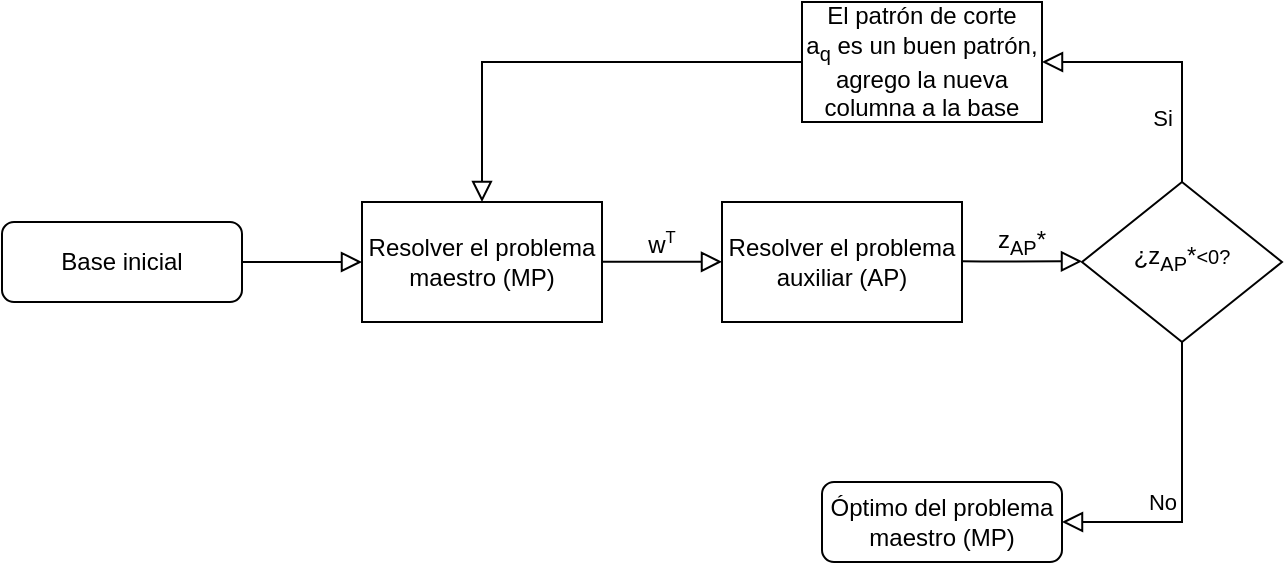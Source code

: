 <mxfile version="15.3.8" type="github">
  <diagram id="C5RBs43oDa-KdzZeNtuy" name="Page-1">
    <mxGraphModel dx="1208" dy="523" grid="1" gridSize="10" guides="1" tooltips="1" connect="1" arrows="1" fold="1" page="1" pageScale="1" pageWidth="827" pageHeight="1169" math="0" shadow="0">
      <root>
        <mxCell id="WIyWlLk6GJQsqaUBKTNV-0" />
        <mxCell id="WIyWlLk6GJQsqaUBKTNV-1" parent="WIyWlLk6GJQsqaUBKTNV-0" />
        <mxCell id="WIyWlLk6GJQsqaUBKTNV-3" value="Base inicial" style="rounded=1;whiteSpace=wrap;html=1;fontSize=12;glass=0;strokeWidth=1;shadow=0;" parent="WIyWlLk6GJQsqaUBKTNV-1" vertex="1">
          <mxGeometry x="160" y="250" width="120" height="40" as="geometry" />
        </mxCell>
        <mxCell id="WIyWlLk6GJQsqaUBKTNV-5" value="No" style="edgeStyle=orthogonalEdgeStyle;rounded=0;html=1;jettySize=auto;orthogonalLoop=1;fontSize=11;endArrow=block;endFill=0;endSize=8;strokeWidth=1;shadow=0;labelBackgroundColor=none;exitX=0.5;exitY=1;exitDx=0;exitDy=0;entryX=1;entryY=0.5;entryDx=0;entryDy=0;" parent="WIyWlLk6GJQsqaUBKTNV-1" source="B0qHeAkYq7vbbWFBi63A-9" target="WIyWlLk6GJQsqaUBKTNV-7" edge="1">
          <mxGeometry x="0.333" y="-10" relative="1" as="geometry">
            <mxPoint as="offset" />
            <mxPoint x="700" y="370" as="targetPoint" />
            <Array as="points">
              <mxPoint x="750" y="400" />
            </Array>
          </mxGeometry>
        </mxCell>
        <mxCell id="WIyWlLk6GJQsqaUBKTNV-7" value="Óptimo del problema maestro (MP)" style="rounded=1;whiteSpace=wrap;html=1;fontSize=12;glass=0;strokeWidth=1;shadow=0;" parent="WIyWlLk6GJQsqaUBKTNV-1" vertex="1">
          <mxGeometry x="570" y="380" width="120" height="40" as="geometry" />
        </mxCell>
        <mxCell id="B0qHeAkYq7vbbWFBi63A-0" value="Resolver el problema maestro (MP)" style="rounded=0;whiteSpace=wrap;html=1;" vertex="1" parent="WIyWlLk6GJQsqaUBKTNV-1">
          <mxGeometry x="340" y="240" width="120" height="60" as="geometry" />
        </mxCell>
        <mxCell id="B0qHeAkYq7vbbWFBi63A-1" value="Resolver el problema auxiliar (AP)" style="rounded=0;whiteSpace=wrap;html=1;" vertex="1" parent="WIyWlLk6GJQsqaUBKTNV-1">
          <mxGeometry x="520" y="240" width="120" height="60" as="geometry" />
        </mxCell>
        <mxCell id="B0qHeAkYq7vbbWFBi63A-2" value="" style="rounded=0;html=1;jettySize=auto;orthogonalLoop=1;fontSize=11;endArrow=block;endFill=0;endSize=8;strokeWidth=1;shadow=0;labelBackgroundColor=none;edgeStyle=orthogonalEdgeStyle;exitX=1;exitY=0.5;exitDx=0;exitDy=0;entryX=0;entryY=0.5;entryDx=0;entryDy=0;" edge="1" parent="WIyWlLk6GJQsqaUBKTNV-1" source="WIyWlLk6GJQsqaUBKTNV-3" target="B0qHeAkYq7vbbWFBi63A-0">
          <mxGeometry relative="1" as="geometry">
            <mxPoint x="230" y="300" as="sourcePoint" />
            <mxPoint x="230" y="350" as="targetPoint" />
            <Array as="points">
              <mxPoint x="290" y="270" />
              <mxPoint x="290" y="270" />
            </Array>
          </mxGeometry>
        </mxCell>
        <mxCell id="B0qHeAkYq7vbbWFBi63A-3" value="" style="rounded=0;html=1;jettySize=auto;orthogonalLoop=1;fontSize=11;endArrow=block;endFill=0;endSize=8;strokeWidth=1;shadow=0;labelBackgroundColor=none;edgeStyle=orthogonalEdgeStyle;exitX=1;exitY=0.5;exitDx=0;exitDy=0;entryX=0;entryY=0.5;entryDx=0;entryDy=0;" edge="1" parent="WIyWlLk6GJQsqaUBKTNV-1">
          <mxGeometry relative="1" as="geometry">
            <mxPoint x="460" y="269.88" as="sourcePoint" />
            <mxPoint x="520" y="269.88" as="targetPoint" />
            <Array as="points">
              <mxPoint x="470" y="269.88" />
              <mxPoint x="470" y="269.88" />
            </Array>
          </mxGeometry>
        </mxCell>
        <mxCell id="B0qHeAkYq7vbbWFBi63A-4" value="w&lt;span style=&quot;font-size: 10px&quot;&gt;&lt;sup&gt;T&lt;/sup&gt;&lt;/span&gt;" style="text;html=1;strokeColor=none;fillColor=none;align=center;verticalAlign=middle;whiteSpace=wrap;rounded=0;" vertex="1" parent="WIyWlLk6GJQsqaUBKTNV-1">
          <mxGeometry x="470" y="250" width="40" height="20" as="geometry" />
        </mxCell>
        <mxCell id="B0qHeAkYq7vbbWFBi63A-6" value="" style="rounded=0;html=1;jettySize=auto;orthogonalLoop=1;fontSize=11;endArrow=block;endFill=0;endSize=8;strokeWidth=1;shadow=0;labelBackgroundColor=none;edgeStyle=orthogonalEdgeStyle;exitX=1;exitY=0.5;exitDx=0;exitDy=0;entryX=0;entryY=0.5;entryDx=0;entryDy=0;" edge="1" parent="WIyWlLk6GJQsqaUBKTNV-1">
          <mxGeometry relative="1" as="geometry">
            <mxPoint x="640" y="269.67" as="sourcePoint" />
            <mxPoint x="700" y="269.67" as="targetPoint" />
            <Array as="points">
              <mxPoint x="650" y="269.67" />
              <mxPoint x="650" y="269.67" />
            </Array>
          </mxGeometry>
        </mxCell>
        <mxCell id="B0qHeAkYq7vbbWFBi63A-7" value="z&lt;sub&gt;AP&lt;/sub&gt;*" style="text;html=1;strokeColor=none;fillColor=none;align=center;verticalAlign=middle;whiteSpace=wrap;rounded=0;" vertex="1" parent="WIyWlLk6GJQsqaUBKTNV-1">
          <mxGeometry x="650" y="250" width="40" height="20" as="geometry" />
        </mxCell>
        <mxCell id="B0qHeAkYq7vbbWFBi63A-9" value="¿z&lt;sub&gt;AP&lt;/sub&gt;*&lt;span style=&quot;font-size: 10px&quot;&gt;&amp;lt;0?&lt;/span&gt;" style="rhombus;whiteSpace=wrap;html=1;shadow=0;fontFamily=Helvetica;fontSize=12;align=center;strokeWidth=1;spacing=6;spacingTop=-4;" vertex="1" parent="WIyWlLk6GJQsqaUBKTNV-1">
          <mxGeometry x="700" y="230" width="100" height="80" as="geometry" />
        </mxCell>
        <mxCell id="B0qHeAkYq7vbbWFBi63A-10" value="Si" style="edgeStyle=orthogonalEdgeStyle;rounded=0;html=1;jettySize=auto;orthogonalLoop=1;fontSize=11;endArrow=block;endFill=0;endSize=8;strokeWidth=1;shadow=0;labelBackgroundColor=none;exitX=0.5;exitY=0;exitDx=0;exitDy=0;" edge="1" parent="WIyWlLk6GJQsqaUBKTNV-1" source="B0qHeAkYq7vbbWFBi63A-9">
          <mxGeometry x="-0.501" y="10" relative="1" as="geometry">
            <mxPoint as="offset" />
            <mxPoint x="680.03" y="130" as="sourcePoint" />
            <mxPoint x="680" y="170" as="targetPoint" />
            <Array as="points">
              <mxPoint x="750" y="170" />
            </Array>
          </mxGeometry>
        </mxCell>
        <mxCell id="B0qHeAkYq7vbbWFBi63A-12" value="El patrón de corte a&lt;sub&gt;q&lt;/sub&gt;&amp;nbsp;es un buen patrón, agrego la nueva columna a la base" style="rounded=0;whiteSpace=wrap;html=1;" vertex="1" parent="WIyWlLk6GJQsqaUBKTNV-1">
          <mxGeometry x="560" y="140" width="120" height="60" as="geometry" />
        </mxCell>
        <mxCell id="B0qHeAkYq7vbbWFBi63A-13" value="" style="rounded=0;html=1;jettySize=auto;orthogonalLoop=1;fontSize=11;endArrow=block;endFill=0;endSize=8;strokeWidth=1;shadow=0;labelBackgroundColor=none;edgeStyle=orthogonalEdgeStyle;exitX=0;exitY=0.5;exitDx=0;exitDy=0;entryX=0.5;entryY=0;entryDx=0;entryDy=0;" edge="1" parent="WIyWlLk6GJQsqaUBKTNV-1" source="B0qHeAkYq7vbbWFBi63A-12" target="B0qHeAkYq7vbbWFBi63A-0">
          <mxGeometry relative="1" as="geometry">
            <mxPoint x="460" y="120" as="sourcePoint" />
            <mxPoint x="460" y="170" as="targetPoint" />
            <Array as="points">
              <mxPoint x="400" y="170" />
            </Array>
          </mxGeometry>
        </mxCell>
      </root>
    </mxGraphModel>
  </diagram>
</mxfile>
